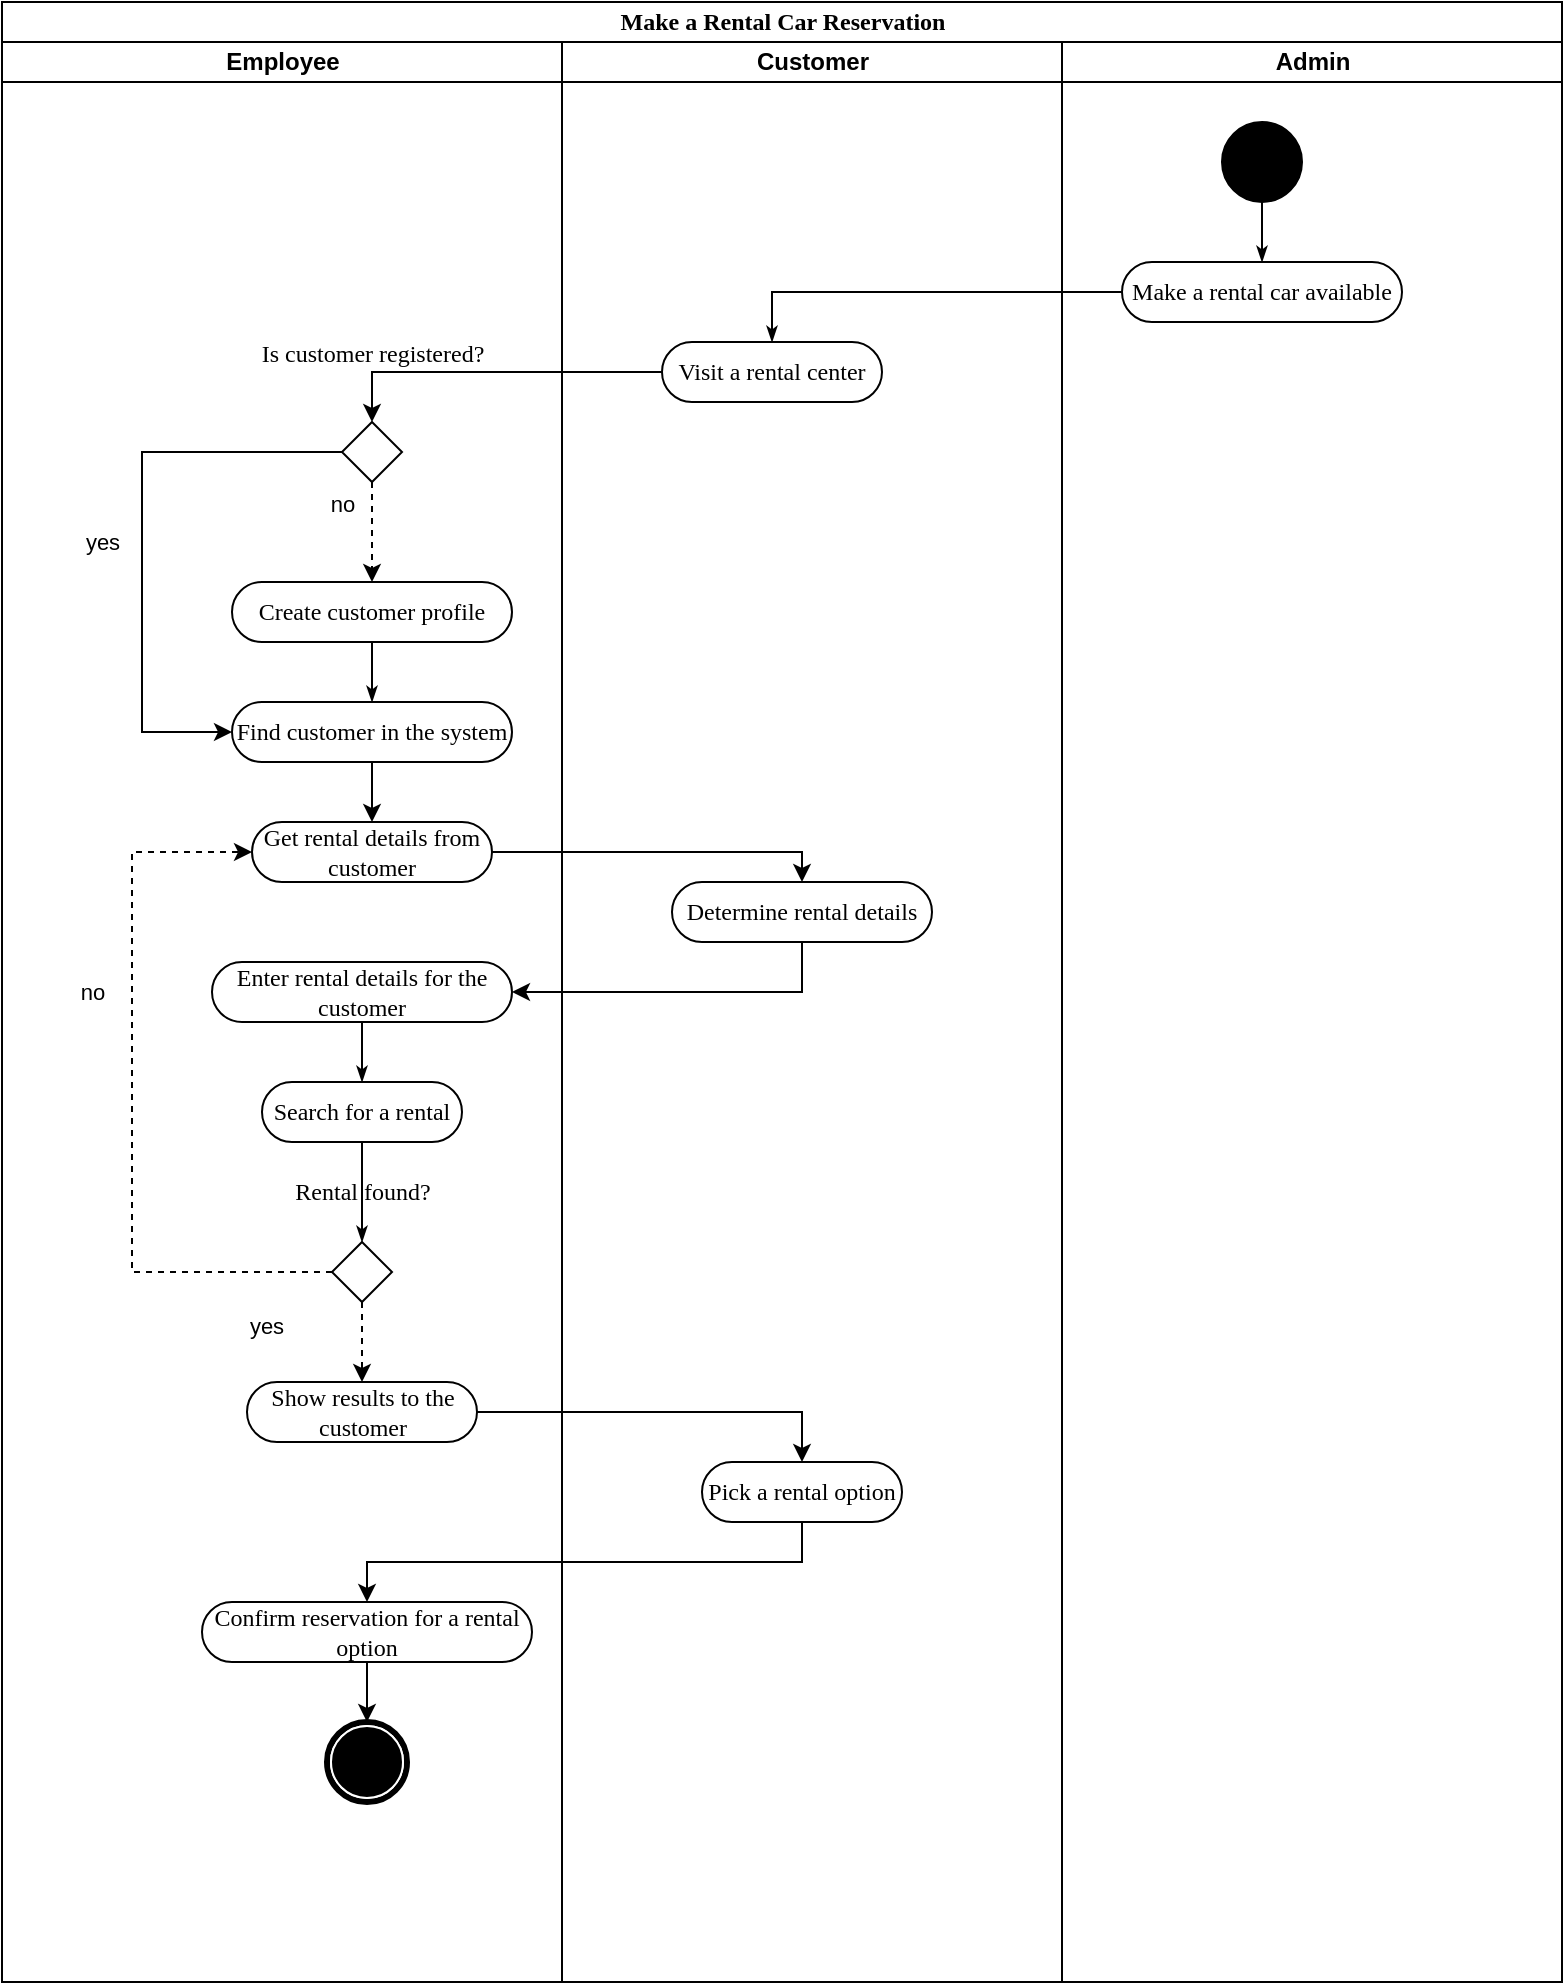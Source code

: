 <mxfile version="12.9.14" type="device"><diagram name="Page-1" id="0783ab3e-0a74-02c8-0abd-f7b4e66b4bec"><mxGraphModel dx="1422" dy="794" grid="1" gridSize="10" guides="1" tooltips="1" connect="1" arrows="1" fold="1" page="1" pageScale="1" pageWidth="850" pageHeight="1100" background="#ffffff" math="0" shadow="0"><root><mxCell id="0"/><mxCell id="1" parent="0"/><mxCell id="1c1d494c118603dd-1" value="Make a Rental Car Reservation" style="swimlane;html=1;childLayout=stackLayout;startSize=20;rounded=0;shadow=0;comic=0;labelBackgroundColor=none;strokeWidth=1;fontFamily=Verdana;fontSize=12;align=center;" parent="1" vertex="1"><mxGeometry x="40" y="20" width="780" height="990" as="geometry"/></mxCell><mxCell id="1c1d494c118603dd-2" value="Employee" style="swimlane;html=1;startSize=20;" parent="1c1d494c118603dd-1" vertex="1"><mxGeometry y="20" width="280" height="970" as="geometry"/></mxCell><mxCell id="1c1d494c118603dd-35" style="edgeStyle=none;rounded=0;html=1;labelBackgroundColor=none;startArrow=none;startFill=0;startSize=5;endArrow=classicThin;endFill=1;endSize=5;jettySize=auto;orthogonalLoop=1;strokeWidth=1;fontFamily=Verdana;fontSize=12;entryX=0.5;entryY=0;entryDx=0;entryDy=0;" parent="1c1d494c118603dd-2" source="1c1d494c118603dd-6" target="u568Bqsj_FWmSNV5x7Zs-36" edge="1"><mxGeometry relative="1" as="geometry"/></mxCell><mxCell id="u568Bqsj_FWmSNV5x7Zs-33" style="edgeStyle=orthogonalEdgeStyle;rounded=0;orthogonalLoop=1;jettySize=auto;html=1;dashed=1;" edge="1" parent="1c1d494c118603dd-2" source="u568Bqsj_FWmSNV5x7Zs-30" target="1c1d494c118603dd-6"><mxGeometry relative="1" as="geometry"/></mxCell><mxCell id="u568Bqsj_FWmSNV5x7Zs-34" value="no" style="edgeLabel;html=1;align=center;verticalAlign=middle;resizable=0;points=[];" vertex="1" connectable="0" parent="u568Bqsj_FWmSNV5x7Zs-33"><mxGeometry x="-0.472" relative="1" as="geometry"><mxPoint x="-15" y="-2" as="offset"/></mxGeometry></mxCell><mxCell id="u568Bqsj_FWmSNV5x7Zs-37" style="edgeStyle=orthogonalEdgeStyle;rounded=0;orthogonalLoop=1;jettySize=auto;html=1;" edge="1" parent="1c1d494c118603dd-2" source="u568Bqsj_FWmSNV5x7Zs-36" target="1c1d494c118603dd-7"><mxGeometry relative="1" as="geometry"/></mxCell><mxCell id="u568Bqsj_FWmSNV5x7Zs-43" style="edgeStyle=orthogonalEdgeStyle;rounded=0;orthogonalLoop=1;jettySize=auto;html=1;entryX=0;entryY=0.5;entryDx=0;entryDy=0;exitX=0;exitY=0.5;exitDx=0;exitDy=0;" edge="1" parent="1c1d494c118603dd-2" source="u568Bqsj_FWmSNV5x7Zs-30" target="u568Bqsj_FWmSNV5x7Zs-36"><mxGeometry relative="1" as="geometry"><mxPoint x="40" y="350" as="targetPoint"/><Array as="points"><mxPoint x="70" y="205"/><mxPoint x="70" y="345"/></Array></mxGeometry></mxCell><mxCell id="u568Bqsj_FWmSNV5x7Zs-44" value="yes" style="edgeLabel;html=1;align=center;verticalAlign=middle;resizable=0;points=[];" vertex="1" connectable="0" parent="u568Bqsj_FWmSNV5x7Zs-43"><mxGeometry x="-0.298" y="45" relative="1" as="geometry"><mxPoint x="-65" y="45" as="offset"/></mxGeometry></mxCell><mxCell id="u568Bqsj_FWmSNV5x7Zs-30" value="" style="rhombus;whiteSpace=wrap;html=1;" vertex="1" parent="1c1d494c118603dd-2"><mxGeometry x="170" y="190" width="30" height="30" as="geometry"/></mxCell><mxCell id="1c1d494c118603dd-6" value="Create customer profile" style="rounded=1;whiteSpace=wrap;html=1;shadow=0;comic=0;labelBackgroundColor=none;strokeWidth=1;fontFamily=Verdana;fontSize=12;align=center;arcSize=50;" parent="1c1d494c118603dd-2" vertex="1"><mxGeometry x="115" y="270" width="140" height="30" as="geometry"/></mxCell><mxCell id="u568Bqsj_FWmSNV5x7Zs-36" value="Find customer in the system" style="rounded=1;whiteSpace=wrap;html=1;shadow=0;comic=0;labelBackgroundColor=none;strokeWidth=1;fontFamily=Verdana;fontSize=12;align=center;arcSize=50;" vertex="1" parent="1c1d494c118603dd-2"><mxGeometry x="115" y="330" width="140" height="30" as="geometry"/></mxCell><mxCell id="u568Bqsj_FWmSNV5x7Zs-21" value="Show results to the customer" style="rounded=1;whiteSpace=wrap;html=1;shadow=0;comic=0;labelBackgroundColor=none;strokeWidth=1;fontFamily=Verdana;fontSize=12;align=center;arcSize=50;" vertex="1" parent="1c1d494c118603dd-2"><mxGeometry x="122.5" y="670" width="115" height="30" as="geometry"/></mxCell><mxCell id="u568Bqsj_FWmSNV5x7Zs-10" value="" style="rhombus;whiteSpace=wrap;html=1;" vertex="1" parent="1c1d494c118603dd-2"><mxGeometry x="165" y="600" width="30" height="30" as="geometry"/></mxCell><mxCell id="1c1d494c118603dd-7" value="Get rental details from customer" style="rounded=1;whiteSpace=wrap;html=1;shadow=0;comic=0;labelBackgroundColor=none;strokeWidth=1;fontFamily=Verdana;fontSize=12;align=center;arcSize=50;" parent="1c1d494c118603dd-2" vertex="1"><mxGeometry x="125" y="390" width="120" height="30" as="geometry"/></mxCell><mxCell id="u568Bqsj_FWmSNV5x7Zs-6" value="Enter rental details for the customer" style="rounded=1;whiteSpace=wrap;html=1;shadow=0;comic=0;labelBackgroundColor=none;strokeWidth=1;fontFamily=Verdana;fontSize=12;align=center;arcSize=50;" vertex="1" parent="1c1d494c118603dd-2"><mxGeometry x="105" y="460" width="150" height="30" as="geometry"/></mxCell><mxCell id="u568Bqsj_FWmSNV5x7Zs-9" style="edgeStyle=none;rounded=0;html=1;labelBackgroundColor=none;startArrow=none;startFill=0;startSize=5;endArrow=classicThin;endFill=1;endSize=5;jettySize=auto;orthogonalLoop=1;strokeWidth=1;fontFamily=Verdana;fontSize=12" edge="1" parent="1c1d494c118603dd-2" source="u568Bqsj_FWmSNV5x7Zs-6" target="u568Bqsj_FWmSNV5x7Zs-8"><mxGeometry relative="1" as="geometry"><mxPoint x="195" y="360" as="sourcePoint"/><mxPoint x="195" y="400" as="targetPoint"/></mxGeometry></mxCell><mxCell id="u568Bqsj_FWmSNV5x7Zs-8" value="Search for a rental" style="rounded=1;whiteSpace=wrap;html=1;shadow=0;comic=0;labelBackgroundColor=none;strokeWidth=1;fontFamily=Verdana;fontSize=12;align=center;arcSize=50;" vertex="1" parent="1c1d494c118603dd-2"><mxGeometry x="130" y="520" width="100" height="30" as="geometry"/></mxCell><mxCell id="u568Bqsj_FWmSNV5x7Zs-11" value="Rental found?" style="edgeStyle=none;rounded=0;html=1;labelBackgroundColor=none;startArrow=none;startFill=0;startSize=5;endArrow=classicThin;endFill=1;endSize=5;jettySize=auto;orthogonalLoop=1;strokeWidth=1;fontFamily=Verdana;fontSize=12;entryX=0.5;entryY=0;entryDx=0;entryDy=0;" edge="1" parent="1c1d494c118603dd-2" source="u568Bqsj_FWmSNV5x7Zs-8" target="u568Bqsj_FWmSNV5x7Zs-10"><mxGeometry relative="1" as="geometry"><mxPoint x="210" y="580" as="sourcePoint"/><mxPoint x="190" y="530" as="targetPoint"/></mxGeometry></mxCell><mxCell id="u568Bqsj_FWmSNV5x7Zs-12" style="edgeStyle=orthogonalEdgeStyle;rounded=0;orthogonalLoop=1;jettySize=auto;html=1;dashed=1;" edge="1" parent="1c1d494c118603dd-2" source="u568Bqsj_FWmSNV5x7Zs-10" target="1c1d494c118603dd-7"><mxGeometry relative="1" as="geometry"><mxPoint x="55" y="400" as="targetPoint"/><Array as="points"><mxPoint x="65" y="615"/><mxPoint x="65" y="405"/></Array></mxGeometry></mxCell><mxCell id="u568Bqsj_FWmSNV5x7Zs-13" value="no" style="edgeLabel;html=1;align=center;verticalAlign=middle;resizable=0;points=[];" vertex="1" connectable="0" parent="u568Bqsj_FWmSNV5x7Zs-12"><mxGeometry x="0.438" y="1" relative="1" as="geometry"><mxPoint x="-19" y="26" as="offset"/></mxGeometry></mxCell><mxCell id="u568Bqsj_FWmSNV5x7Zs-19" style="edgeStyle=orthogonalEdgeStyle;rounded=0;orthogonalLoop=1;jettySize=auto;html=1;dashed=1;" edge="1" parent="1c1d494c118603dd-2" source="u568Bqsj_FWmSNV5x7Zs-10" target="u568Bqsj_FWmSNV5x7Zs-21"><mxGeometry relative="1" as="geometry"/></mxCell><mxCell id="u568Bqsj_FWmSNV5x7Zs-20" value="yes" style="edgeLabel;html=1;align=center;verticalAlign=middle;resizable=0;points=[];" vertex="1" connectable="0" parent="u568Bqsj_FWmSNV5x7Zs-19"><mxGeometry x="0.346" relative="1" as="geometry"><mxPoint x="-48" y="-15" as="offset"/></mxGeometry></mxCell><mxCell id="u568Bqsj_FWmSNV5x7Zs-46" style="edgeStyle=orthogonalEdgeStyle;rounded=0;orthogonalLoop=1;jettySize=auto;html=1;" edge="1" parent="1c1d494c118603dd-2" source="u568Bqsj_FWmSNV5x7Zs-26" target="u568Bqsj_FWmSNV5x7Zs-45"><mxGeometry relative="1" as="geometry"/></mxCell><mxCell id="u568Bqsj_FWmSNV5x7Zs-26" value="Confirm reservation for a rental option" style="rounded=1;whiteSpace=wrap;html=1;shadow=0;comic=0;labelBackgroundColor=none;strokeWidth=1;fontFamily=Verdana;fontSize=12;align=center;arcSize=50;" vertex="1" parent="1c1d494c118603dd-2"><mxGeometry x="100" y="780" width="165" height="30" as="geometry"/></mxCell><mxCell id="u568Bqsj_FWmSNV5x7Zs-45" value="" style="shape=mxgraph.bpmn.shape;html=1;verticalLabelPosition=bottom;labelBackgroundColor=#ffffff;verticalAlign=top;perimeter=ellipsePerimeter;outline=end;symbol=terminate;rounded=0;shadow=0;comic=0;strokeWidth=1;fontFamily=Verdana;fontSize=12;align=center;" vertex="1" parent="1c1d494c118603dd-2"><mxGeometry x="162.5" y="840" width="40" height="40" as="geometry"/></mxCell><mxCell id="u568Bqsj_FWmSNV5x7Zs-14" style="edgeStyle=orthogonalEdgeStyle;rounded=0;orthogonalLoop=1;jettySize=auto;html=1;entryX=1;entryY=0.5;entryDx=0;entryDy=0;exitX=0.5;exitY=1;exitDx=0;exitDy=0;" edge="1" parent="1c1d494c118603dd-1" source="u568Bqsj_FWmSNV5x7Zs-5" target="u568Bqsj_FWmSNV5x7Zs-6"><mxGeometry relative="1" as="geometry"/></mxCell><mxCell id="u568Bqsj_FWmSNV5x7Zs-15" style="edgeStyle=orthogonalEdgeStyle;rounded=0;orthogonalLoop=1;jettySize=auto;html=1;entryX=0.5;entryY=0;entryDx=0;entryDy=0;" edge="1" parent="1c1d494c118603dd-1" source="1c1d494c118603dd-7" target="u568Bqsj_FWmSNV5x7Zs-5"><mxGeometry relative="1" as="geometry"><mxPoint x="400" y="410" as="targetPoint"/><Array as="points"><mxPoint x="400" y="425"/></Array></mxGeometry></mxCell><mxCell id="u568Bqsj_FWmSNV5x7Zs-25" style="edgeStyle=orthogonalEdgeStyle;rounded=0;orthogonalLoop=1;jettySize=auto;html=1;entryX=0.5;entryY=0;entryDx=0;entryDy=0;" edge="1" parent="1c1d494c118603dd-1" source="u568Bqsj_FWmSNV5x7Zs-21" target="u568Bqsj_FWmSNV5x7Zs-18"><mxGeometry relative="1" as="geometry"/></mxCell><mxCell id="u568Bqsj_FWmSNV5x7Zs-27" style="edgeStyle=orthogonalEdgeStyle;rounded=0;orthogonalLoop=1;jettySize=auto;html=1;entryX=0.5;entryY=0;entryDx=0;entryDy=0;exitX=0.5;exitY=1;exitDx=0;exitDy=0;" edge="1" parent="1c1d494c118603dd-1" source="u568Bqsj_FWmSNV5x7Zs-18" target="u568Bqsj_FWmSNV5x7Zs-26"><mxGeometry relative="1" as="geometry"/></mxCell><mxCell id="1c1d494c118603dd-3" value="Customer" style="swimlane;html=1;startSize=20;" parent="1c1d494c118603dd-1" vertex="1"><mxGeometry x="280" y="20" width="250" height="970" as="geometry"/></mxCell><mxCell id="u568Bqsj_FWmSNV5x7Zs-2" value="Visit a rental center" style="rounded=1;whiteSpace=wrap;html=1;shadow=0;comic=0;labelBackgroundColor=none;strokeWidth=1;fontFamily=Verdana;fontSize=12;align=center;arcSize=50;" vertex="1" parent="1c1d494c118603dd-3"><mxGeometry x="50" y="150" width="110" height="30" as="geometry"/></mxCell><mxCell id="u568Bqsj_FWmSNV5x7Zs-18" value="Pick a rental option" style="rounded=1;whiteSpace=wrap;html=1;shadow=0;comic=0;labelBackgroundColor=none;strokeWidth=1;fontFamily=Verdana;fontSize=12;align=center;arcSize=50;" vertex="1" parent="1c1d494c118603dd-3"><mxGeometry x="70" y="710" width="100" height="30" as="geometry"/></mxCell><mxCell id="u568Bqsj_FWmSNV5x7Zs-5" value="Determine rental details" style="rounded=1;whiteSpace=wrap;html=1;shadow=0;comic=0;labelBackgroundColor=none;strokeWidth=1;fontFamily=Verdana;fontSize=12;align=center;arcSize=50;" vertex="1" parent="1c1d494c118603dd-3"><mxGeometry x="55" y="420" width="130" height="30" as="geometry"/></mxCell><mxCell id="1c1d494c118603dd-4" value="Admin" style="swimlane;html=1;startSize=20;" parent="1c1d494c118603dd-1" vertex="1"><mxGeometry x="530" y="20" width="250" height="970" as="geometry"/></mxCell><mxCell id="1c1d494c118603dd-27" style="edgeStyle=orthogonalEdgeStyle;rounded=0;html=1;labelBackgroundColor=none;startArrow=none;startFill=0;startSize=5;endArrow=classicThin;endFill=1;endSize=5;jettySize=auto;orthogonalLoop=1;strokeWidth=1;fontFamily=Verdana;fontSize=12" parent="1c1d494c118603dd-4" source="60571a20871a0731-4" target="60571a20871a0731-8" edge="1"><mxGeometry relative="1" as="geometry"/></mxCell><mxCell id="60571a20871a0731-4" value="" style="ellipse;whiteSpace=wrap;html=1;rounded=0;shadow=0;comic=0;labelBackgroundColor=none;strokeWidth=1;fillColor=#000000;fontFamily=Verdana;fontSize=12;align=center;" parent="1c1d494c118603dd-4" vertex="1"><mxGeometry x="80" y="40" width="40" height="40" as="geometry"/></mxCell><mxCell id="60571a20871a0731-8" value="Make a rental car available" style="rounded=1;whiteSpace=wrap;html=1;shadow=0;comic=0;labelBackgroundColor=none;strokeWidth=1;fontFamily=Verdana;fontSize=12;align=center;arcSize=50;" parent="1c1d494c118603dd-4" vertex="1"><mxGeometry x="30" y="110" width="140" height="30" as="geometry"/></mxCell><mxCell id="1c1d494c118603dd-28" style="edgeStyle=orthogonalEdgeStyle;rounded=0;html=1;labelBackgroundColor=none;startArrow=none;startFill=0;startSize=5;endArrow=classicThin;endFill=1;endSize=5;jettySize=auto;orthogonalLoop=1;strokeWidth=1;fontFamily=Verdana;fontSize=12;entryX=0.5;entryY=0;entryDx=0;entryDy=0;" parent="1c1d494c118603dd-1" source="60571a20871a0731-8" target="u568Bqsj_FWmSNV5x7Zs-2" edge="1"><mxGeometry relative="1" as="geometry"><Array as="points"><mxPoint x="385" y="145"/></Array><mxPoint x="353.5" y="180" as="targetPoint"/></mxGeometry></mxCell><mxCell id="u568Bqsj_FWmSNV5x7Zs-31" value="&lt;font style=&quot;font-size: 12px&quot; face=&quot;Verdana&quot;&gt;Is customer registered?&lt;/font&gt;" style="edgeStyle=orthogonalEdgeStyle;rounded=0;orthogonalLoop=1;jettySize=auto;html=1;entryX=0.5;entryY=0;entryDx=0;entryDy=0;" edge="1" parent="1c1d494c118603dd-1" source="u568Bqsj_FWmSNV5x7Zs-2" target="u568Bqsj_FWmSNV5x7Zs-30"><mxGeometry x="0.778" y="-15" relative="1" as="geometry"><mxPoint x="15" y="-15" as="offset"/></mxGeometry></mxCell></root></mxGraphModel></diagram></mxfile>